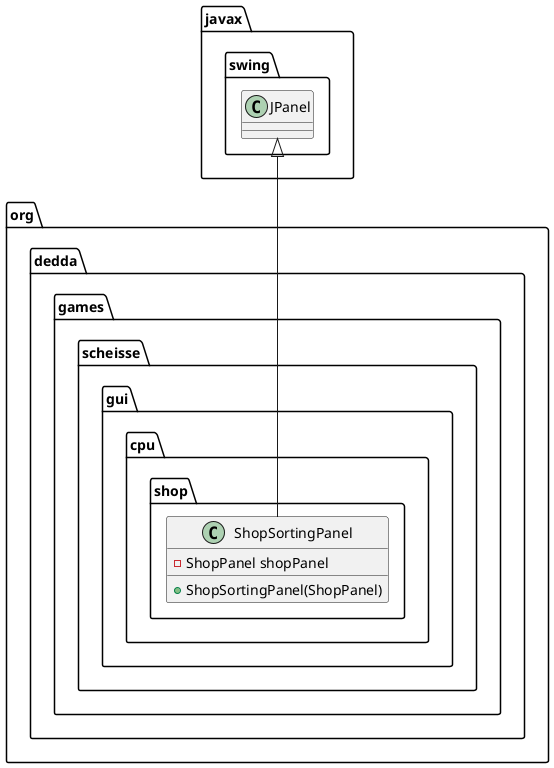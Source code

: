 @startuml
class javax.swing.JPanel

class org.dedda.games.scheisse.gui.cpu.shop.ShopSortingPanel{
    - ShopPanel shopPanel
    + ShopSortingPanel(ShopPanel)
}

javax.swing.JPanel <|-- org.dedda.games.scheisse.gui.cpu.shop.ShopSortingPanel
@enduml